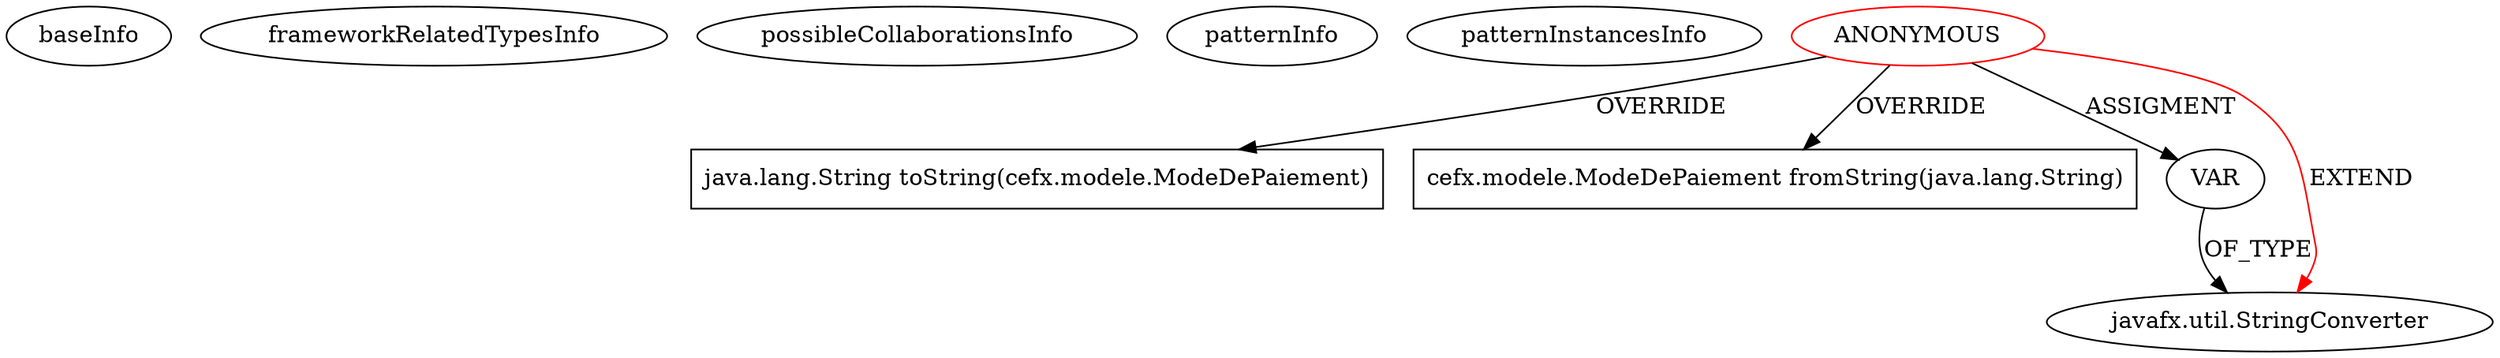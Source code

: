 digraph {
baseInfo[graphId=4647,category="pattern",isAnonymous=true,possibleRelation=false]
frameworkRelatedTypesInfo[0="javafx.util.StringConverter"]
possibleCollaborationsInfo[]
patternInfo[frequency=2.0,patternRootClient=0]
patternInstancesInfo[0="bianconejo-CEFX~/bianconejo-CEFX/CEFX-master/src/cefx/CEHistoriqueController.java~CEHistoriqueController~2048",1="bianconejo-CEFX~/bianconejo-CEFX/CEFX-master/src/cefx/CEPaiementAttenteController.java~CEPaiementAttenteController~2029"]
4[label="java.lang.String toString(cefx.modele.ModeDePaiement)",vertexType="OVERRIDING_METHOD_DECLARATION",isFrameworkType=false,shape=box]
0[label="ANONYMOUS",vertexType="ROOT_ANONYMOUS_DECLARATION",isFrameworkType=false,color=red]
5[label="cefx.modele.ModeDePaiement fromString(java.lang.String)",vertexType="OVERRIDING_METHOD_DECLARATION",isFrameworkType=false,shape=box]
2[label="VAR",vertexType="OUTSIDE_VARIABLE_EXPRESION",isFrameworkType=false]
1[label="javafx.util.StringConverter",vertexType="FRAMEWORK_CLASS_TYPE",isFrameworkType=false]
0->2[label="ASSIGMENT"]
2->1[label="OF_TYPE"]
0->5[label="OVERRIDE"]
0->4[label="OVERRIDE"]
0->1[label="EXTEND",color=red]
}
